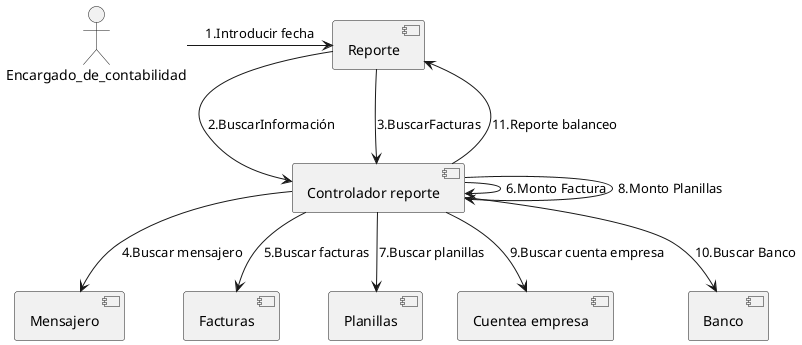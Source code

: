 @startuml 8. Elaborar informe de balanceo

actor Encargado_de_contabilidad


Encargado_de_contabilidad -> [Reporte]: 1.Introducir fecha
[Reporte] --> [Controlador reporte]: 2.BuscarInformación
[Reporte] --> [Controlador reporte]: 3.BuscarFacturas

[Controlador reporte] --> [Mensajero]: 4.Buscar mensajero
[Controlador reporte] --> [Facturas]: 5.Buscar facturas

[Controlador reporte] -> [Controlador reporte]: 6.Monto Factura


[Controlador reporte] --> [Planillas]: 7.Buscar planillas
[Controlador reporte] --> [Controlador reporte]: 8.Monto Planillas



[Controlador reporte] --> [Cuentea empresa]: 9.Buscar cuenta empresa
[Controlador reporte] --> [Banco]: 10.Buscar Banco

[Controlador reporte] --> [Reporte]: 11.Reporte balanceo



'":Reporte" -> ":Controladora reporte": BuscaInformación(Mensajero)
'":Reporte" -> ":Controladora reporte": BuscaFacturas(Mensajero)

'":Controladora reporte" -> "Mensajero": Buscar mensajero
'":Controladora reporte" -> "Facturas": Buscar facturas
'":Controladora reporte" --> ":Controladora reporte": Devolver Monto factura

'":Controladora reporte" -> "Planillas": Buscar planillas
'":Controladora reporte" --> ":Controladora reporte": Devolver Monto planilla

'":Controladora reporte"-> "Cuenta empresa" : Buscar cuenta empresa
'":Controladora reporte" -> "Banco": Buscar banco

'":Controladora reporte" --> ":Reporte" : Reporte balanceo


@enduml